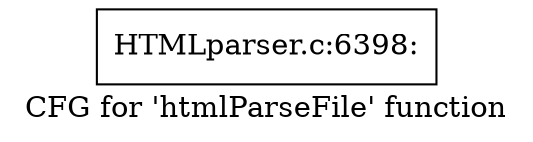 digraph "CFG for 'htmlParseFile' function" {
	label="CFG for 'htmlParseFile' function";

	Node0x3d53e40 [shape=record,label="{HTMLparser.c:6398:}"];
}
